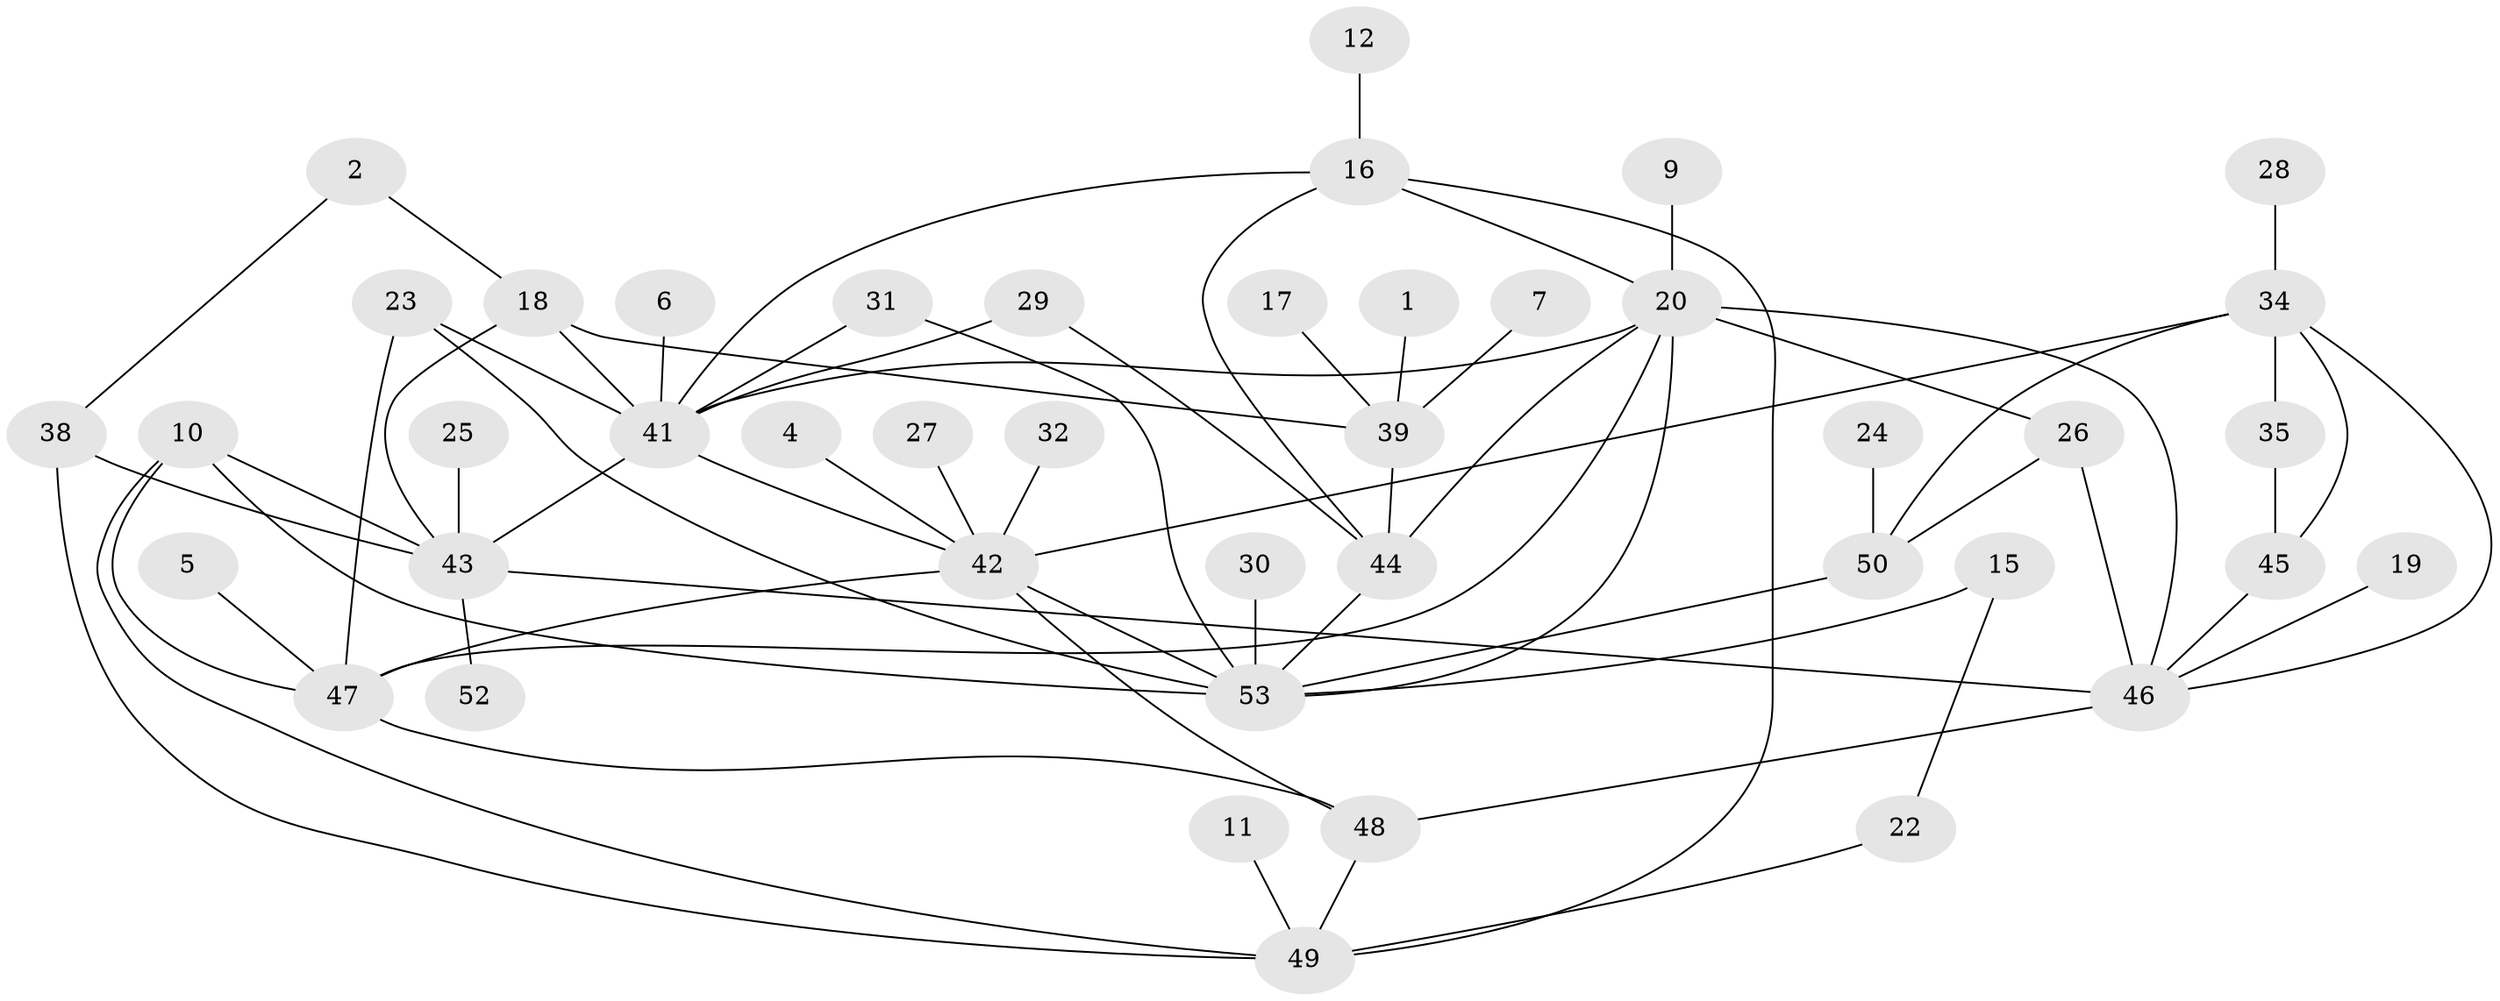 // original degree distribution, {2: 0.19047619047619047, 6: 0.047619047619047616, 1: 0.29523809523809524, 7: 0.02857142857142857, 4: 0.12380952380952381, 0: 0.08571428571428572, 5: 0.0380952380952381, 3: 0.19047619047619047}
// Generated by graph-tools (version 1.1) at 2025/49/03/09/25 03:49:10]
// undirected, 43 vertices, 69 edges
graph export_dot {
graph [start="1"]
  node [color=gray90,style=filled];
  1;
  2;
  4;
  5;
  6;
  7;
  9;
  10;
  11;
  12;
  15;
  16;
  17;
  18;
  19;
  20;
  22;
  23;
  24;
  25;
  26;
  27;
  28;
  29;
  30;
  31;
  32;
  34;
  35;
  38;
  39;
  41;
  42;
  43;
  44;
  45;
  46;
  47;
  48;
  49;
  50;
  52;
  53;
  1 -- 39 [weight=1.0];
  2 -- 18 [weight=1.0];
  2 -- 38 [weight=1.0];
  4 -- 42 [weight=1.0];
  5 -- 47 [weight=1.0];
  6 -- 41 [weight=1.0];
  7 -- 39 [weight=1.0];
  9 -- 20 [weight=1.0];
  10 -- 43 [weight=1.0];
  10 -- 47 [weight=2.0];
  10 -- 49 [weight=1.0];
  10 -- 53 [weight=2.0];
  11 -- 49 [weight=1.0];
  12 -- 16 [weight=1.0];
  15 -- 22 [weight=1.0];
  15 -- 53 [weight=1.0];
  16 -- 20 [weight=1.0];
  16 -- 41 [weight=1.0];
  16 -- 44 [weight=1.0];
  16 -- 49 [weight=1.0];
  17 -- 39 [weight=1.0];
  18 -- 39 [weight=1.0];
  18 -- 41 [weight=1.0];
  18 -- 43 [weight=1.0];
  19 -- 46 [weight=1.0];
  20 -- 26 [weight=1.0];
  20 -- 41 [weight=1.0];
  20 -- 44 [weight=1.0];
  20 -- 46 [weight=1.0];
  20 -- 47 [weight=1.0];
  20 -- 53 [weight=1.0];
  22 -- 49 [weight=1.0];
  23 -- 41 [weight=1.0];
  23 -- 47 [weight=1.0];
  23 -- 53 [weight=1.0];
  24 -- 50 [weight=1.0];
  25 -- 43 [weight=1.0];
  26 -- 46 [weight=1.0];
  26 -- 50 [weight=1.0];
  27 -- 42 [weight=1.0];
  28 -- 34 [weight=1.0];
  29 -- 41 [weight=1.0];
  29 -- 44 [weight=1.0];
  30 -- 53 [weight=1.0];
  31 -- 41 [weight=1.0];
  31 -- 53 [weight=1.0];
  32 -- 42 [weight=1.0];
  34 -- 35 [weight=2.0];
  34 -- 42 [weight=1.0];
  34 -- 45 [weight=1.0];
  34 -- 46 [weight=1.0];
  34 -- 50 [weight=1.0];
  35 -- 45 [weight=1.0];
  38 -- 43 [weight=2.0];
  38 -- 49 [weight=1.0];
  39 -- 44 [weight=1.0];
  41 -- 42 [weight=1.0];
  41 -- 43 [weight=1.0];
  42 -- 47 [weight=1.0];
  42 -- 48 [weight=1.0];
  42 -- 53 [weight=1.0];
  43 -- 46 [weight=1.0];
  43 -- 52 [weight=1.0];
  44 -- 53 [weight=1.0];
  45 -- 46 [weight=1.0];
  46 -- 48 [weight=2.0];
  47 -- 48 [weight=1.0];
  48 -- 49 [weight=1.0];
  50 -- 53 [weight=2.0];
}
